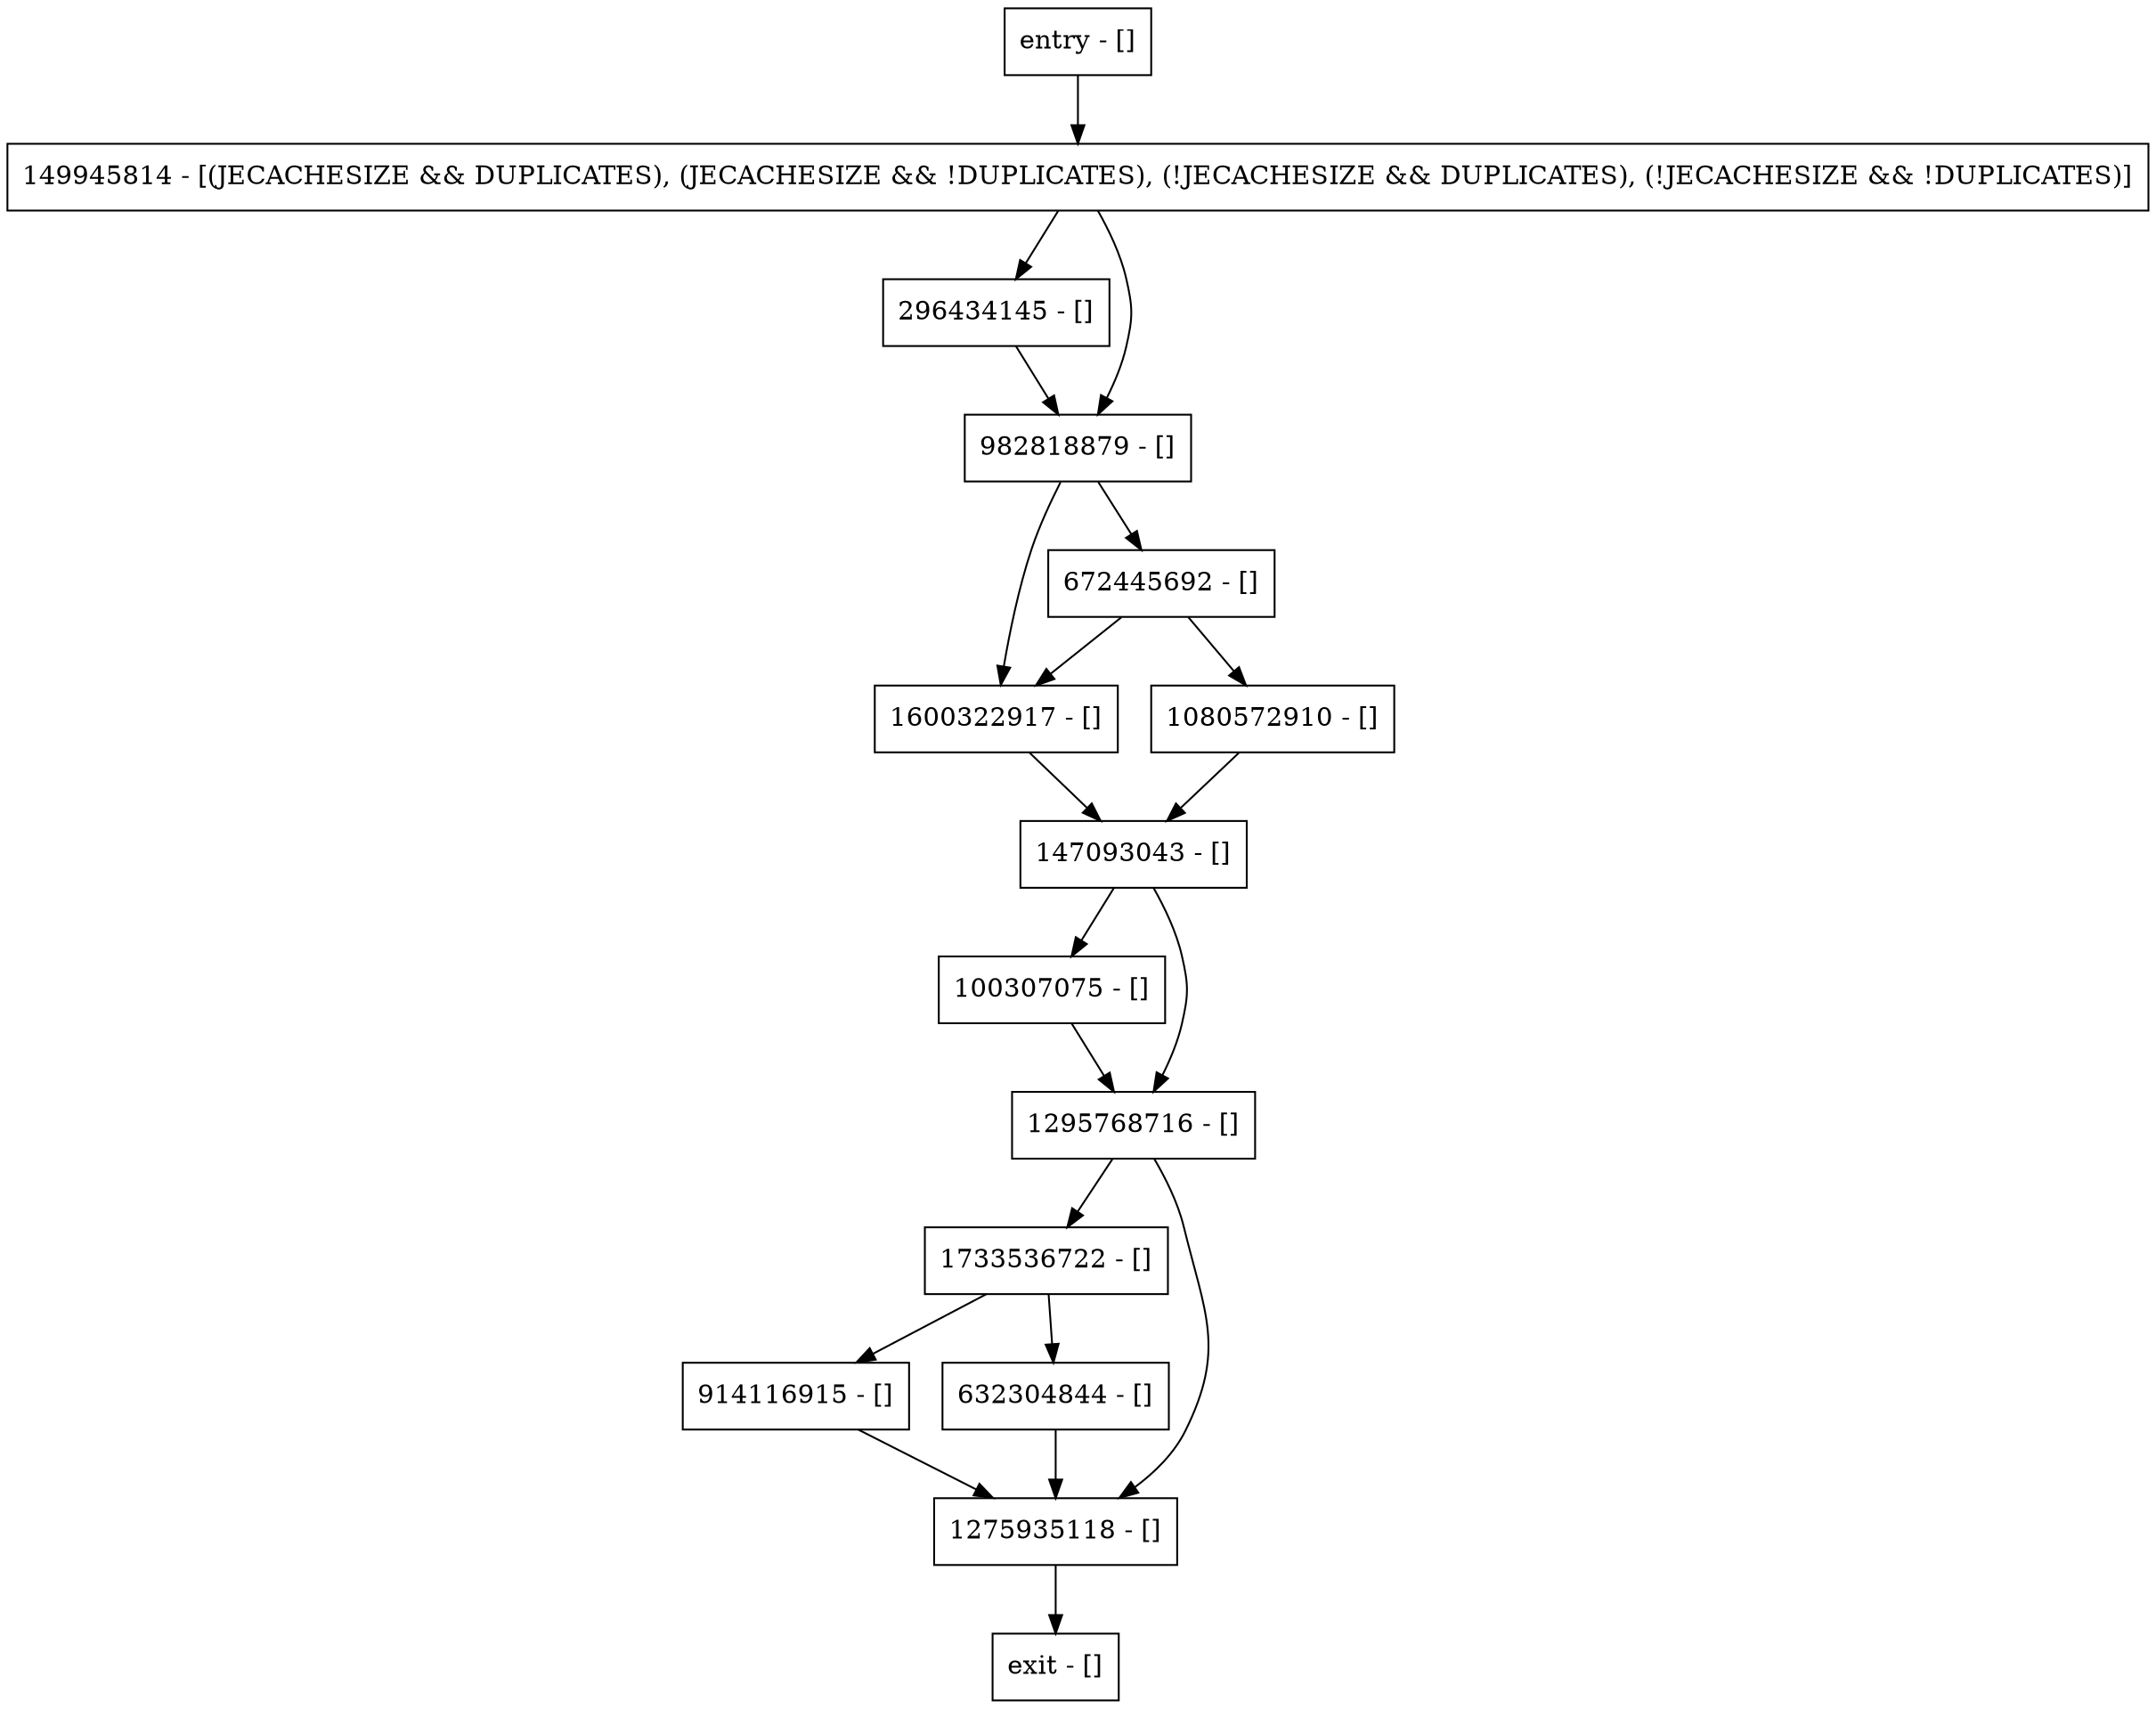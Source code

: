 digraph setConfigProperties {
node [shape=record];
1080572910 [label="1080572910 - []"];
914116915 [label="914116915 - []"];
149945814 [label="149945814 - [(JECACHESIZE && DUPLICATES), (JECACHESIZE && !DUPLICATES), (!JECACHESIZE && DUPLICATES), (!JECACHESIZE && !DUPLICATES)]"];
100307075 [label="100307075 - []"];
1295768716 [label="1295768716 - []"];
147093043 [label="147093043 - []"];
1733536722 [label="1733536722 - []"];
632304844 [label="632304844 - []"];
entry [label="entry - []"];
exit [label="exit - []"];
1600322917 [label="1600322917 - []"];
672445692 [label="672445692 - []"];
296434145 [label="296434145 - []"];
982818879 [label="982818879 - []"];
1275935118 [label="1275935118 - []"];
entry;
exit;
1080572910 -> 147093043;
914116915 -> 1275935118;
149945814 -> 296434145;
149945814 -> 982818879;
100307075 -> 1295768716;
1295768716 -> 1733536722;
1295768716 -> 1275935118;
147093043 -> 100307075;
147093043 -> 1295768716;
1733536722 -> 914116915;
1733536722 -> 632304844;
632304844 -> 1275935118;
entry -> 149945814;
1600322917 -> 147093043;
672445692 -> 1080572910;
672445692 -> 1600322917;
296434145 -> 982818879;
982818879 -> 1600322917;
982818879 -> 672445692;
1275935118 -> exit;
}
